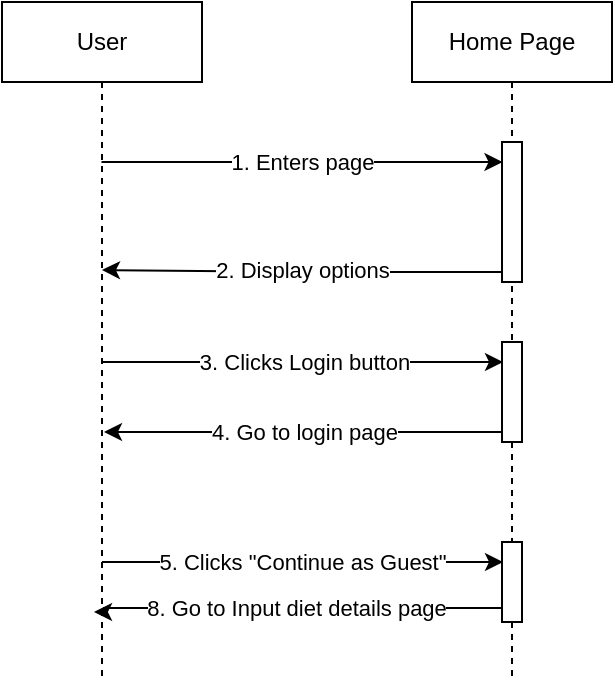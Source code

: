 <mxfile version="26.1.1">
  <diagram name="Page-1" id="CpYnQLgT3pAk1Lh3qgod">
    <mxGraphModel dx="757" dy="681" grid="1" gridSize="10" guides="1" tooltips="1" connect="1" arrows="1" fold="1" page="1" pageScale="1" pageWidth="850" pageHeight="1100" math="0" shadow="0">
      <root>
        <mxCell id="0" />
        <mxCell id="1" parent="0" />
        <mxCell id="C6PxVVyuz3P2eOcyrPlt-17" value="User" style="shape=umlLifeline;perimeter=lifelinePerimeter;whiteSpace=wrap;html=1;container=1;dropTarget=0;collapsible=0;recursiveResize=0;outlineConnect=0;portConstraint=eastwest;newEdgeStyle={&quot;edgeStyle&quot;:&quot;elbowEdgeStyle&quot;,&quot;elbow&quot;:&quot;vertical&quot;,&quot;curved&quot;:0,&quot;rounded&quot;:0};" vertex="1" parent="1">
          <mxGeometry x="170" y="130" width="100" height="340" as="geometry" />
        </mxCell>
        <mxCell id="C6PxVVyuz3P2eOcyrPlt-18" value="Home Page" style="shape=umlLifeline;perimeter=lifelinePerimeter;whiteSpace=wrap;html=1;container=1;dropTarget=0;collapsible=0;recursiveResize=0;outlineConnect=0;portConstraint=eastwest;newEdgeStyle={&quot;edgeStyle&quot;:&quot;elbowEdgeStyle&quot;,&quot;elbow&quot;:&quot;vertical&quot;,&quot;curved&quot;:0,&quot;rounded&quot;:0};" vertex="1" parent="1">
          <mxGeometry x="375" y="130" width="100" height="340" as="geometry" />
        </mxCell>
        <mxCell id="C6PxVVyuz3P2eOcyrPlt-19" value="" style="html=1;points=[[0,0,0,0,5],[0,1,0,0,-5],[1,0,0,0,5],[1,1,0,0,-5]];perimeter=orthogonalPerimeter;outlineConnect=0;targetShapes=umlLifeline;portConstraint=eastwest;newEdgeStyle={&quot;curved&quot;:0,&quot;rounded&quot;:0};" vertex="1" parent="C6PxVVyuz3P2eOcyrPlt-18">
          <mxGeometry x="45" y="70" width="10" height="70" as="geometry" />
        </mxCell>
        <mxCell id="C6PxVVyuz3P2eOcyrPlt-20" value="" style="html=1;points=[[0,0,0,0,5],[0,1,0,0,-5],[1,0,0,0,5],[1,1,0,0,-5]];perimeter=orthogonalPerimeter;outlineConnect=0;targetShapes=umlLifeline;portConstraint=eastwest;newEdgeStyle={&quot;curved&quot;:0,&quot;rounded&quot;:0};" vertex="1" parent="C6PxVVyuz3P2eOcyrPlt-18">
          <mxGeometry x="45" y="170" width="10" height="50" as="geometry" />
        </mxCell>
        <mxCell id="C6PxVVyuz3P2eOcyrPlt-21" value="" style="html=1;points=[[0,0,0,0,5],[0,1,0,0,-5],[1,0,0,0,5],[1,1,0,0,-5]];perimeter=orthogonalPerimeter;outlineConnect=0;targetShapes=umlLifeline;portConstraint=eastwest;newEdgeStyle={&quot;curved&quot;:0,&quot;rounded&quot;:0};" vertex="1" parent="C6PxVVyuz3P2eOcyrPlt-18">
          <mxGeometry x="45" y="270" width="10" height="40" as="geometry" />
        </mxCell>
        <mxCell id="C6PxVVyuz3P2eOcyrPlt-25" value="1. Enters page" style="edgeStyle=elbowEdgeStyle;rounded=0;orthogonalLoop=1;jettySize=auto;html=1;elbow=vertical;curved=0;entryX=0;entryY=0;entryDx=0;entryDy=5;entryPerimeter=0;" edge="1" parent="1">
          <mxGeometry relative="1" as="geometry">
            <mxPoint x="219.75" y="210" as="sourcePoint" />
            <mxPoint x="420.25" y="210" as="targetPoint" />
          </mxGeometry>
        </mxCell>
        <mxCell id="C6PxVVyuz3P2eOcyrPlt-26" value="2. Display options" style="edgeStyle=orthogonalEdgeStyle;rounded=0;orthogonalLoop=1;jettySize=auto;html=1;curved=0;exitX=0;exitY=1;exitDx=0;exitDy=-5;exitPerimeter=0;" edge="1" parent="1" source="C6PxVVyuz3P2eOcyrPlt-19">
          <mxGeometry relative="1" as="geometry">
            <mxPoint x="220" y="264" as="targetPoint" />
            <mxPoint x="419.5" y="261" as="sourcePoint" />
          </mxGeometry>
        </mxCell>
        <mxCell id="C6PxVVyuz3P2eOcyrPlt-29" value="3. Clicks Login button" style="edgeStyle=elbowEdgeStyle;rounded=0;orthogonalLoop=1;jettySize=auto;html=1;elbow=vertical;curved=0;entryX=0;entryY=0;entryDx=0;entryDy=5;entryPerimeter=0;" edge="1" parent="1">
          <mxGeometry relative="1" as="geometry">
            <mxPoint x="220" y="310" as="sourcePoint" />
            <mxPoint x="420.5" y="310" as="targetPoint" />
          </mxGeometry>
        </mxCell>
        <mxCell id="C6PxVVyuz3P2eOcyrPlt-32" value="4. Go to login page" style="edgeStyle=orthogonalEdgeStyle;rounded=0;orthogonalLoop=1;jettySize=auto;html=1;curved=0;exitX=0;exitY=1;exitDx=0;exitDy=-5;exitPerimeter=0;" edge="1" parent="1" source="C6PxVVyuz3P2eOcyrPlt-20">
          <mxGeometry x="0.004" relative="1" as="geometry">
            <mxPoint x="221" y="345" as="targetPoint" />
            <mxPoint x="340" y="340" as="sourcePoint" />
            <Array as="points" />
            <mxPoint as="offset" />
          </mxGeometry>
        </mxCell>
        <mxCell id="C6PxVVyuz3P2eOcyrPlt-33" value="5. Clicks &quot;Continue as Guest&quot;" style="edgeStyle=elbowEdgeStyle;rounded=0;orthogonalLoop=1;jettySize=auto;html=1;elbow=vertical;curved=0;entryX=0;entryY=0;entryDx=0;entryDy=5;entryPerimeter=0;" edge="1" parent="1">
          <mxGeometry x="-0.003" relative="1" as="geometry">
            <mxPoint x="220" y="410" as="sourcePoint" />
            <mxPoint x="420.5" y="410" as="targetPoint" />
            <mxPoint as="offset" />
          </mxGeometry>
        </mxCell>
        <mxCell id="C6PxVVyuz3P2eOcyrPlt-34" value="8. Go to Input diet details page" style="edgeStyle=orthogonalEdgeStyle;rounded=0;orthogonalLoop=1;jettySize=auto;html=1;curved=0;" edge="1" parent="1">
          <mxGeometry x="0.004" relative="1" as="geometry">
            <mxPoint x="216" y="435" as="targetPoint" />
            <mxPoint x="420" y="432" as="sourcePoint" />
            <Array as="points">
              <mxPoint x="420" y="433" />
              <mxPoint x="221" y="433" />
            </Array>
            <mxPoint as="offset" />
          </mxGeometry>
        </mxCell>
      </root>
    </mxGraphModel>
  </diagram>
</mxfile>
